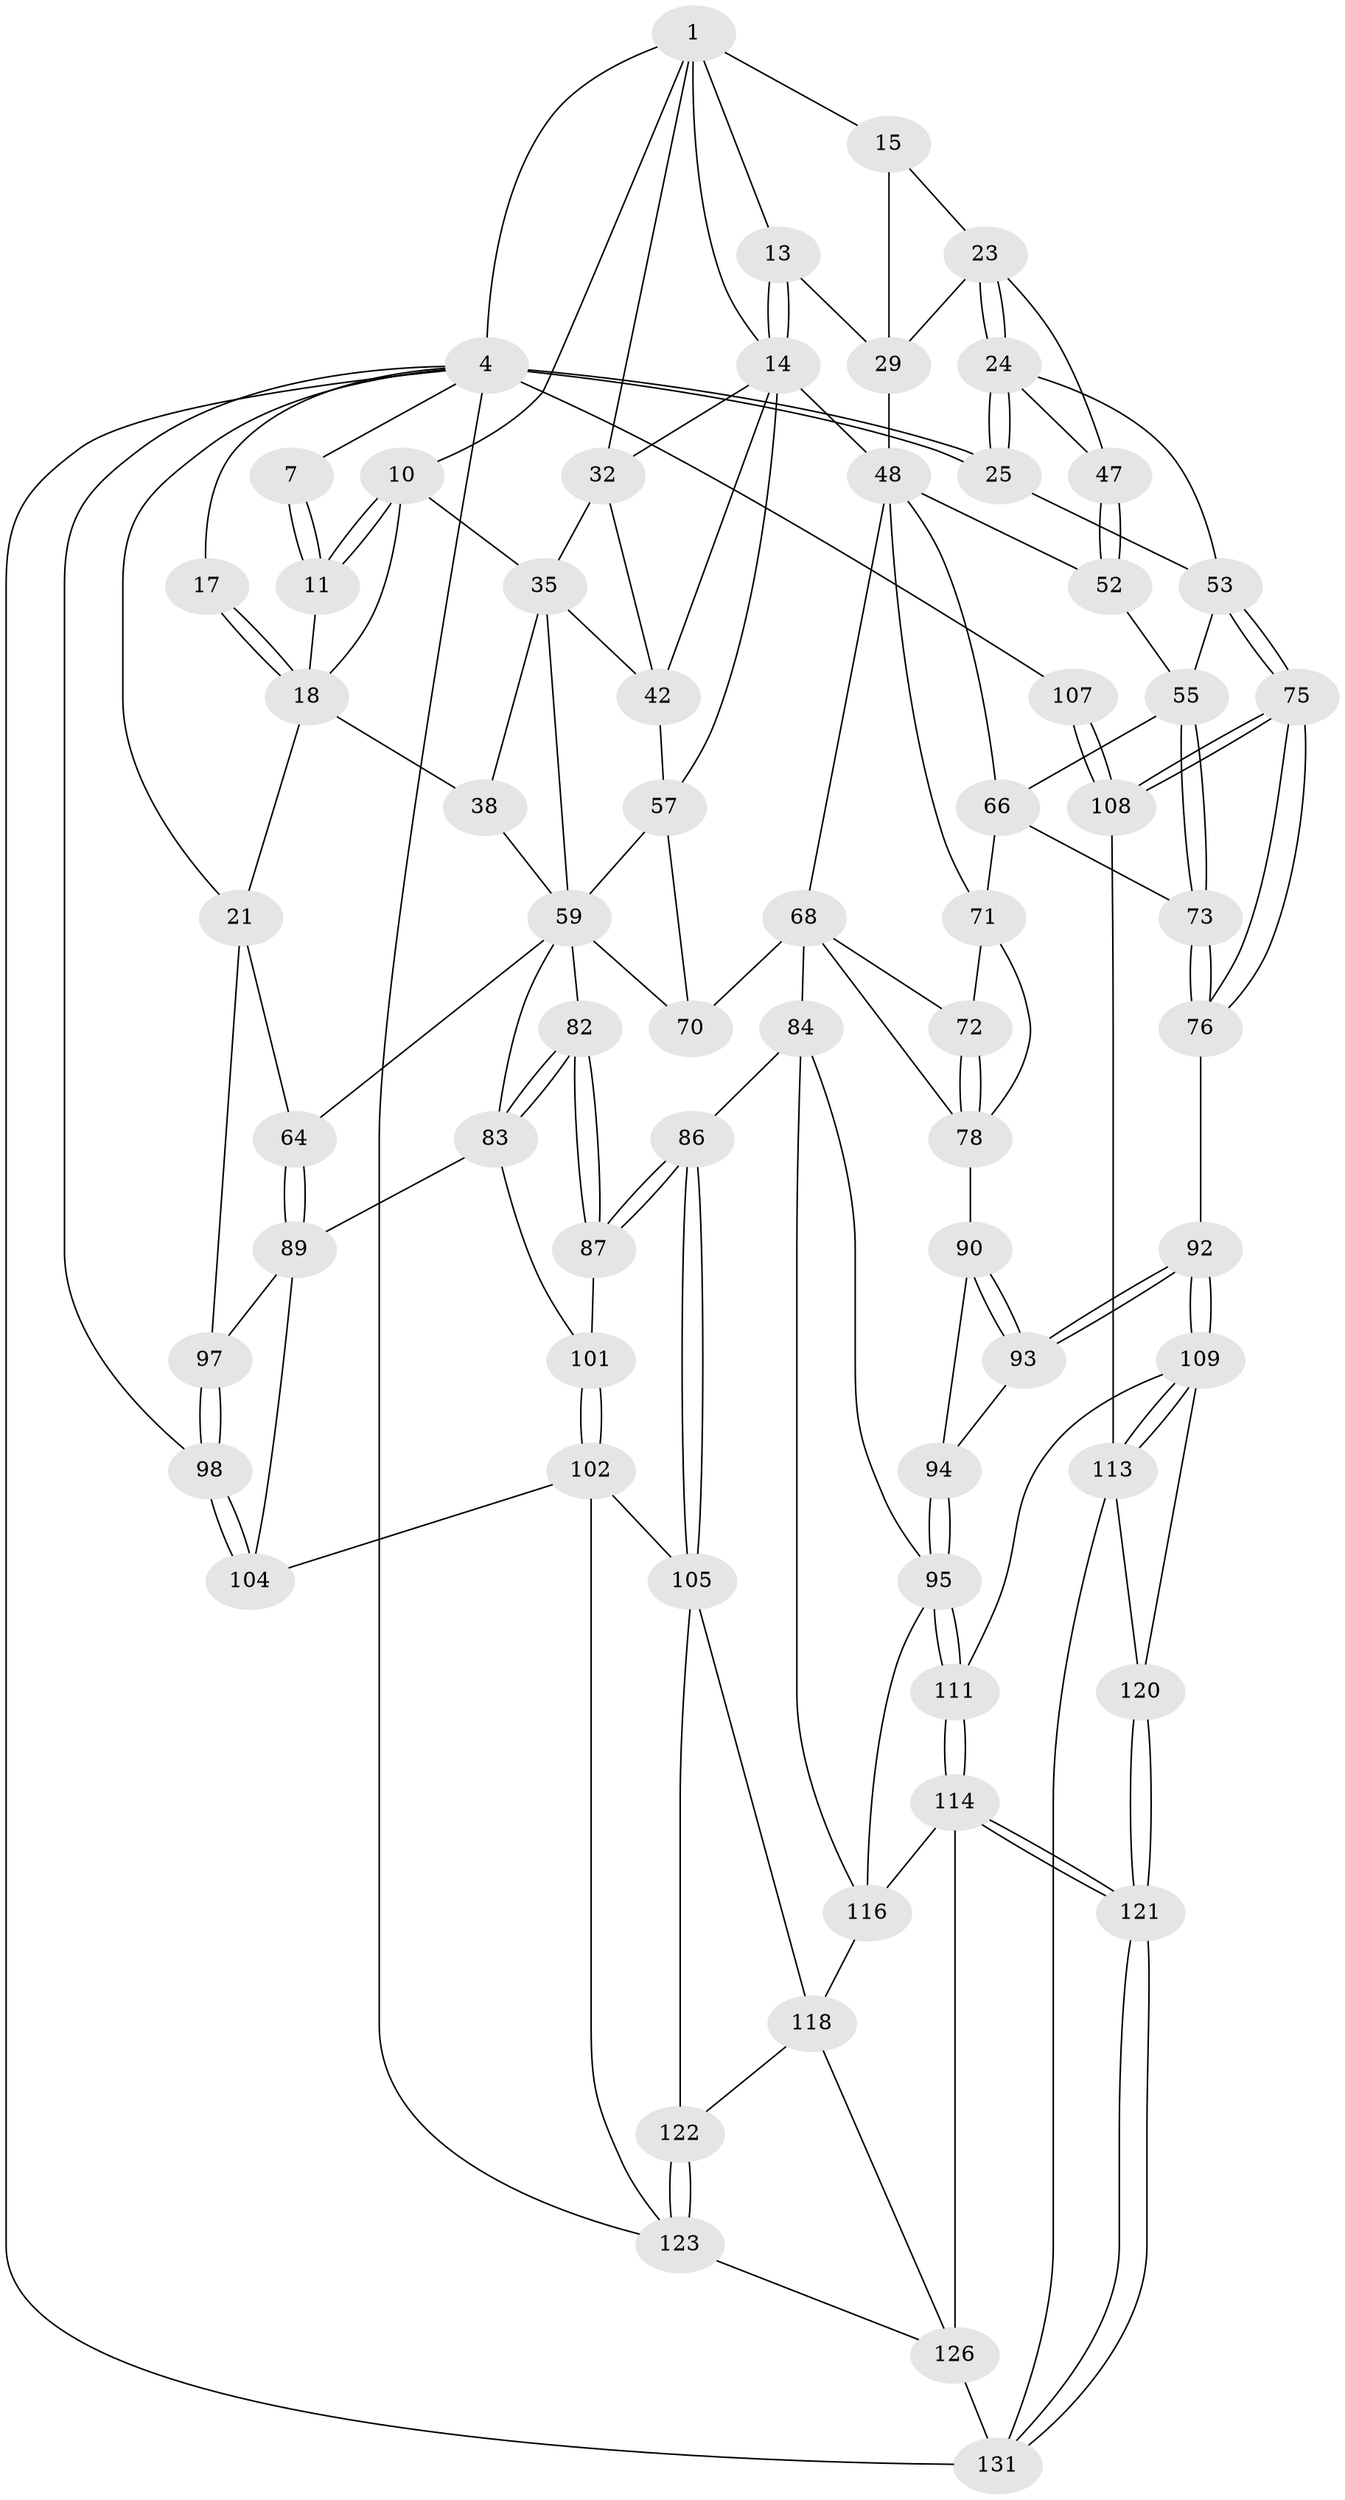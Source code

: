 // original degree distribution, {3: 0.022388059701492536, 4: 0.22388059701492538, 6: 0.22388059701492538, 5: 0.5298507462686567}
// Generated by graph-tools (version 1.1) at 2025/28/03/15/25 16:28:09]
// undirected, 67 vertices, 159 edges
graph export_dot {
graph [start="1"]
  node [color=gray90,style=filled];
  1 [pos="+0.5069953614298464+0",super="+8+2"];
  4 [pos="+1+0",super="+5"];
  7 [pos="+0.28844328451003615+0"];
  10 [pos="+0.327096619817259+0.10380803758548919",super="+26"];
  11 [pos="+0.2960685821414681+0.06672232988781869",super="+16"];
  13 [pos="+0.6390398862551833+0.15514211437018746"];
  14 [pos="+0.6027188753432149+0.16001225398791252",super="+31"];
  15 [pos="+0.839403240383901+0",super="+22"];
  17 [pos="+0.04555995184482476+0"];
  18 [pos="+0.16416777294277243+0.12178644122909758",super="+19"];
  21 [pos="+0+0.17905859369282406",super="+65"];
  23 [pos="+0.9597739715770391+0.1414525185968145",super="+39"];
  24 [pos="+0.9678994360578163+0.14706314167997045",super="+46"];
  25 [pos="+1+0.1521965468212273"];
  29 [pos="+0.7461801721294656+0.18838460013424982",super="+30"];
  32 [pos="+0.45962554331627864+0.1691209303873067",super="+41+33"];
  35 [pos="+0.339394327274608+0.2477606123457724",super="+37"];
  38 [pos="+0.23392948580603412+0.33150784548859075"];
  42 [pos="+0.4307919368646455+0.29951333551086784",super="+45"];
  47 [pos="+0.8294999718204095+0.2850380695583685"];
  48 [pos="+0.7433710236940917+0.340912537483799",super="+49"];
  52 [pos="+0.8159504242753999+0.3100544795180754"];
  53 [pos="+1+0.45968971259678654",super="+54"];
  55 [pos="+0.9275110420511105+0.39882515026076054",super="+56"];
  57 [pos="+0.5082048099895448+0.39711353595954424",super="+58"];
  59 [pos="+0.3786076672208625+0.34751960649609376",super="+60"];
  64 [pos="+0.030545467750051555+0.44010409535052675"];
  66 [pos="+0.819710756880658+0.4545757791307293",super="+74"];
  68 [pos="+0.6228778696242081+0.4360593523121361",super="+69"];
  70 [pos="+0.5055598904081542+0.4582509629457085"];
  71 [pos="+0.7238946055302373+0.4725041248858664",super="+77"];
  72 [pos="+0.6959642771531779+0.4982085877277481"];
  73 [pos="+0.889173213957083+0.6258566180589124"];
  75 [pos="+1+0.5874765090115097"];
  76 [pos="+0.8914605912431078+0.6298474760963316"];
  78 [pos="+0.6786445229744035+0.5347274184426842",super="+81+79"];
  82 [pos="+0.3097618417161283+0.6094526204999708"];
  83 [pos="+0.18208938651985718+0.530222230767052",super="+88"];
  84 [pos="+0.4003231462304075+0.6975063472304613",super="+85"];
  86 [pos="+0.3894540532029568+0.6980907359101408"];
  87 [pos="+0.312800212198582+0.6165413622655249"];
  89 [pos="+0.09906923265327909+0.6267858540026977",super="+100"];
  90 [pos="+0.6999357712266044+0.6271980291705989",super="+91"];
  92 [pos="+0.842608140157218+0.7014309408573761"];
  93 [pos="+0.7101494739118916+0.6775000848614549"];
  94 [pos="+0.6186305230604312+0.7278615108199455"];
  95 [pos="+0.615530847541815+0.7320576514462218",super="+96"];
  97 [pos="+0+0.4914424737963022"];
  98 [pos="+0+0.8580408141377495"];
  101 [pos="+0.158149509100037+0.6809359267517459"];
  102 [pos="+0.1810251821253053+0.8084074054887762",super="+103"];
  104 [pos="+0+0.8193191843162557"];
  105 [pos="+0.2872794134332152+0.7709828779352698",super="+106"];
  107 [pos="+1+1"];
  108 [pos="+1+0.8370453666791576",super="+112"];
  109 [pos="+0.8475792565394702+0.79888534524189",super="+110"];
  111 [pos="+0.6358336411807842+0.804444740659256"];
  113 [pos="+0.8638630044331348+0.8333097341647563",super="+125"];
  114 [pos="+0.6139380342406555+0.8944185226015708",super="+115"];
  116 [pos="+0.5333034876314212+0.8610394052773143",super="+117"];
  118 [pos="+0.4242383589261631+0.8603791035182644",super="+119"];
  120 [pos="+0.6987201579273904+0.9207216652944066"];
  121 [pos="+0.6488507466956375+0.9347314857773011"];
  122 [pos="+0.3036567947612475+0.9074113846830413"];
  123 [pos="+0.29812681652210427+0.9693186245098199",super="+124"];
  126 [pos="+0.5106130096693517+0.9582286531397628",super="+127"];
  131 [pos="+0.6845392667015463+1",super="+132"];
  1 -- 10;
  1 -- 14;
  1 -- 32;
  1 -- 4;
  1 -- 13;
  1 -- 15 [weight=2];
  4 -- 25;
  4 -- 25;
  4 -- 107 [weight=2];
  4 -- 98;
  4 -- 131;
  4 -- 7;
  4 -- 17;
  4 -- 21;
  4 -- 123;
  7 -- 11;
  7 -- 11;
  10 -- 11;
  10 -- 11;
  10 -- 35;
  10 -- 18;
  11 -- 18;
  13 -- 14;
  13 -- 14;
  13 -- 29;
  14 -- 32;
  14 -- 57;
  14 -- 42;
  14 -- 48;
  15 -- 23 [weight=2];
  15 -- 29;
  17 -- 18;
  17 -- 18;
  18 -- 21;
  18 -- 38;
  21 -- 64;
  21 -- 97;
  23 -- 24;
  23 -- 24;
  23 -- 47;
  23 -- 29;
  24 -- 25;
  24 -- 25;
  24 -- 47;
  24 -- 53;
  25 -- 53;
  29 -- 48;
  32 -- 42;
  32 -- 35;
  35 -- 59;
  35 -- 42;
  35 -- 38;
  38 -- 59;
  42 -- 57;
  47 -- 52;
  47 -- 52;
  48 -- 52;
  48 -- 66;
  48 -- 68;
  48 -- 71;
  52 -- 55;
  53 -- 75;
  53 -- 75;
  53 -- 55;
  55 -- 73;
  55 -- 73;
  55 -- 66;
  57 -- 59;
  57 -- 70;
  59 -- 64;
  59 -- 82;
  59 -- 83;
  59 -- 70;
  64 -- 89;
  64 -- 89;
  66 -- 73;
  66 -- 71;
  68 -- 72;
  68 -- 70;
  68 -- 84;
  68 -- 78;
  71 -- 72;
  71 -- 78;
  72 -- 78;
  72 -- 78;
  73 -- 76;
  73 -- 76;
  75 -- 76;
  75 -- 76;
  75 -- 108;
  75 -- 108;
  76 -- 92;
  78 -- 90 [weight=2];
  82 -- 83;
  82 -- 83;
  82 -- 87;
  82 -- 87;
  83 -- 89;
  83 -- 101;
  84 -- 86;
  84 -- 95;
  84 -- 116;
  86 -- 87;
  86 -- 87;
  86 -- 105;
  86 -- 105;
  87 -- 101;
  89 -- 104;
  89 -- 97;
  90 -- 93;
  90 -- 93;
  90 -- 94;
  92 -- 93;
  92 -- 93;
  92 -- 109;
  92 -- 109;
  93 -- 94;
  94 -- 95;
  94 -- 95;
  95 -- 111;
  95 -- 111;
  95 -- 116;
  97 -- 98;
  97 -- 98;
  98 -- 104;
  98 -- 104;
  101 -- 102;
  101 -- 102;
  102 -- 105;
  102 -- 104;
  102 -- 123;
  105 -- 122;
  105 -- 118;
  107 -- 108 [weight=2];
  107 -- 108;
  108 -- 113 [weight=2];
  109 -- 113;
  109 -- 113;
  109 -- 120;
  109 -- 111;
  111 -- 114;
  111 -- 114;
  113 -- 120;
  113 -- 131;
  114 -- 121;
  114 -- 121;
  114 -- 116;
  114 -- 126;
  116 -- 118;
  118 -- 126;
  118 -- 122;
  120 -- 121;
  120 -- 121;
  121 -- 131;
  121 -- 131;
  122 -- 123;
  122 -- 123;
  123 -- 126;
  126 -- 131 [weight=2];
}
